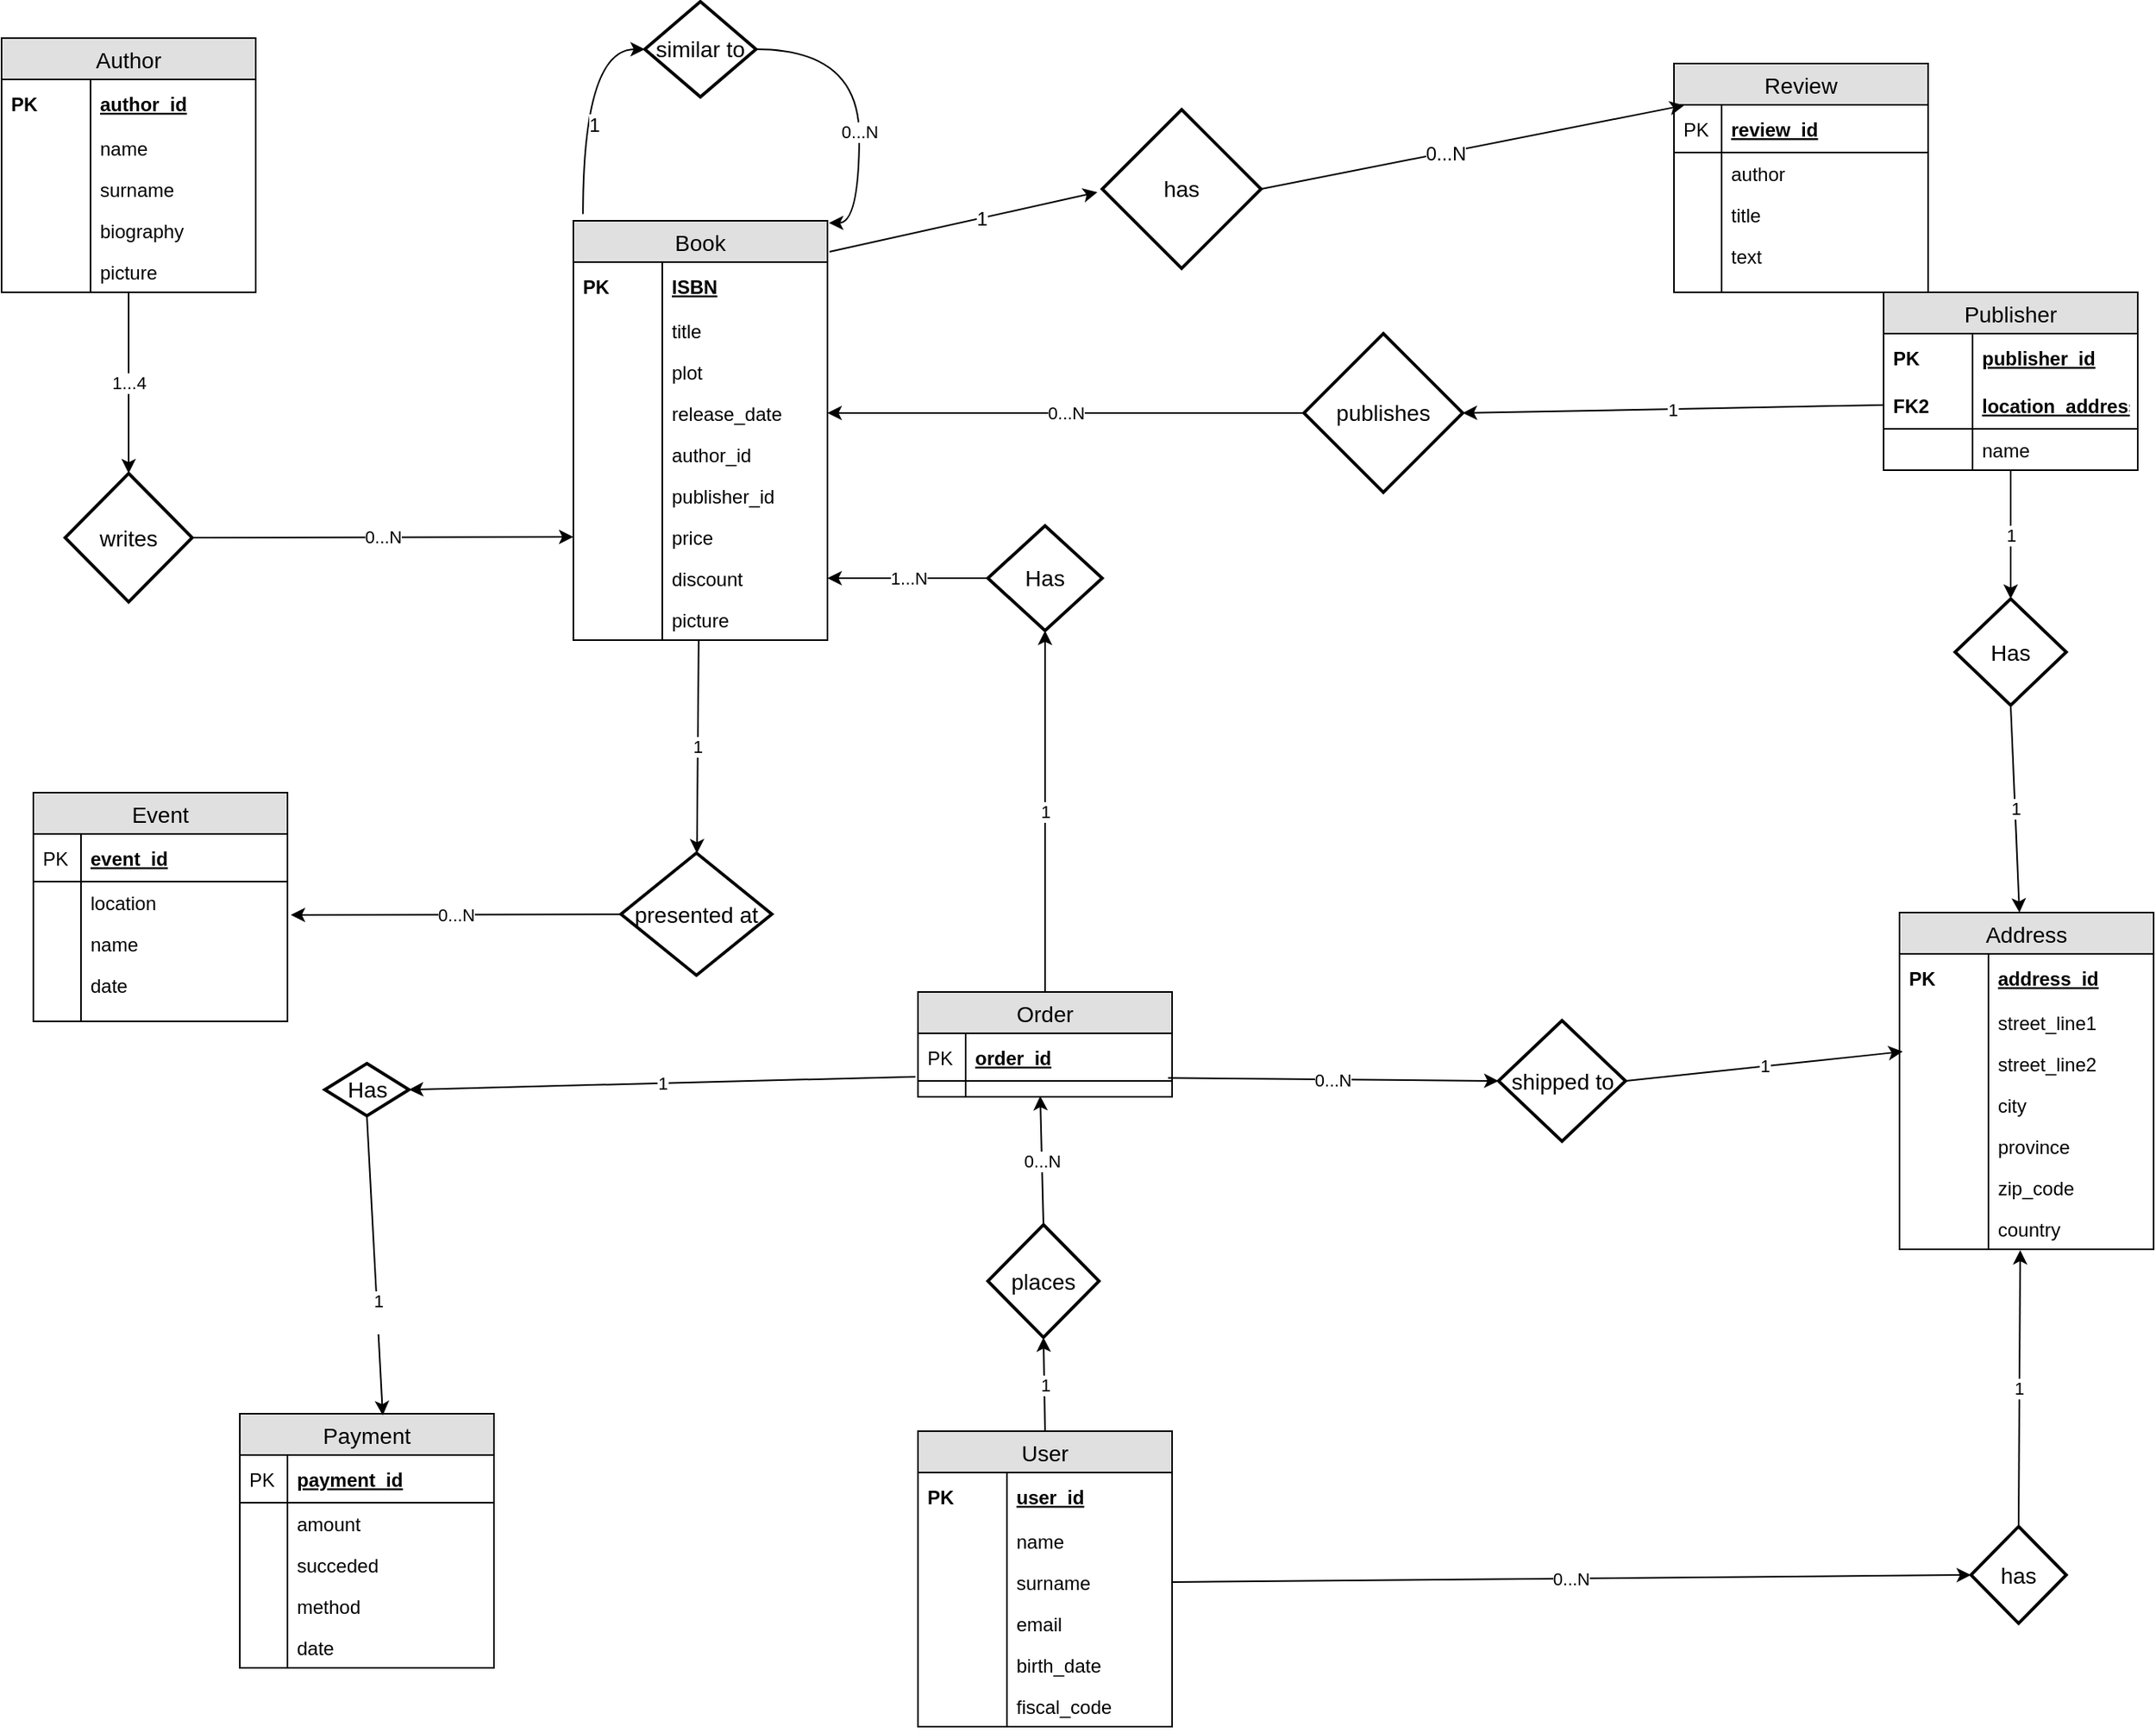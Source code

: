 <mxfile version="10.6.6" type="device"><diagram id="ilPbZ62-bpQFRZRl3MWz" name="Page-1"><mxGraphModel dx="1362" dy="664" grid="1" gridSize="10" guides="1" tooltips="1" connect="1" arrows="1" fold="1" page="1" pageScale="1" pageWidth="827" pageHeight="1169" math="0" shadow="0"><root><mxCell id="0"/><mxCell id="1" parent="0"/><mxCell id="l-VILpNMlxd1cPQJDJRF-151" value="1" style="edgeStyle=none;rounded=0;orthogonalLoop=1;jettySize=auto;html=1;entryX=0.5;entryY=0;entryDx=0;entryDy=0;startArrow=none;startFill=0;endArrow=classic;endFill=1;" parent="1" source="aohutyit9njNVGOAtWl3-2" target="l-VILpNMlxd1cPQJDJRF-134" edge="1"><mxGeometry relative="1" as="geometry"/></mxCell><mxCell id="aohutyit9njNVGOAtWl3-2" value="Publisher" style="swimlane;fontStyle=0;childLayout=stackLayout;horizontal=1;startSize=26;fillColor=#e0e0e0;horizontalStack=0;resizeParent=1;resizeParentMax=0;resizeLast=0;collapsible=1;marginBottom=0;swimlaneFillColor=#ffffff;align=center;fontSize=14;" parent="1" vertex="1"><mxGeometry x="1225" y="203" width="160" height="112" as="geometry"/></mxCell><mxCell id="aohutyit9njNVGOAtWl3-3" value="publisher_id" style="shape=partialRectangle;top=0;left=0;right=0;bottom=0;align=left;verticalAlign=middle;fillColor=none;spacingLeft=60;spacingRight=4;overflow=hidden;rotatable=0;points=[[0,0.5],[1,0.5]];portConstraint=eastwest;dropTarget=0;fontStyle=5;fontSize=12;" parent="aohutyit9njNVGOAtWl3-2" vertex="1"><mxGeometry y="26" width="160" height="30" as="geometry"/></mxCell><mxCell id="aohutyit9njNVGOAtWl3-4" value="PK" style="shape=partialRectangle;fontStyle=1;top=0;left=0;bottom=0;fillColor=none;align=left;verticalAlign=middle;spacingLeft=4;spacingRight=4;overflow=hidden;rotatable=0;points=[];portConstraint=eastwest;part=1;fontSize=12;" parent="aohutyit9njNVGOAtWl3-3" vertex="1" connectable="0"><mxGeometry width="56" height="30" as="geometry"/></mxCell><mxCell id="aohutyit9njNVGOAtWl3-5" value="location_address" style="shape=partialRectangle;top=0;left=0;right=0;bottom=1;align=left;verticalAlign=middle;fillColor=none;spacingLeft=60;spacingRight=4;overflow=hidden;rotatable=0;points=[[0,0.5],[1,0.5]];portConstraint=eastwest;dropTarget=0;fontStyle=5;fontSize=12;" parent="aohutyit9njNVGOAtWl3-2" vertex="1"><mxGeometry y="56" width="160" height="30" as="geometry"/></mxCell><mxCell id="aohutyit9njNVGOAtWl3-6" value="FK2" style="shape=partialRectangle;fontStyle=1;top=0;left=0;bottom=0;fillColor=none;align=left;verticalAlign=middle;spacingLeft=4;spacingRight=4;overflow=hidden;rotatable=0;points=[];portConstraint=eastwest;part=1;fontSize=12;" parent="aohutyit9njNVGOAtWl3-5" vertex="1" connectable="0"><mxGeometry width="56" height="30" as="geometry"/></mxCell><mxCell id="aohutyit9njNVGOAtWl3-7" value="name" style="shape=partialRectangle;top=0;left=0;right=0;bottom=0;align=left;verticalAlign=top;fillColor=none;spacingLeft=60;spacingRight=4;overflow=hidden;rotatable=0;points=[[0,0.5],[1,0.5]];portConstraint=eastwest;dropTarget=0;fontSize=12;" parent="aohutyit9njNVGOAtWl3-2" vertex="1"><mxGeometry y="86" width="160" height="26" as="geometry"/></mxCell><mxCell id="aohutyit9njNVGOAtWl3-8" value="" style="shape=partialRectangle;top=0;left=0;bottom=0;fillColor=none;align=left;verticalAlign=top;spacingLeft=4;spacingRight=4;overflow=hidden;rotatable=0;points=[];portConstraint=eastwest;part=1;fontSize=12;" parent="aohutyit9njNVGOAtWl3-7" vertex="1" connectable="0"><mxGeometry width="56" height="26" as="geometry"/></mxCell><mxCell id="aohutyit9njNVGOAtWl3-9" value="Address" style="swimlane;fontStyle=0;childLayout=stackLayout;horizontal=1;startSize=26;fillColor=#e0e0e0;horizontalStack=0;resizeParent=1;resizeParentMax=0;resizeLast=0;collapsible=1;marginBottom=0;swimlaneFillColor=#ffffff;align=center;fontSize=14;" parent="1" vertex="1"><mxGeometry x="1235" y="593.5" width="160" height="212" as="geometry"/></mxCell><mxCell id="aohutyit9njNVGOAtWl3-10" value="address_id" style="shape=partialRectangle;top=0;left=0;right=0;bottom=0;align=left;verticalAlign=middle;fillColor=none;spacingLeft=60;spacingRight=4;overflow=hidden;rotatable=0;points=[[0,0.5],[1,0.5]];portConstraint=eastwest;dropTarget=0;fontStyle=5;fontSize=12;" parent="aohutyit9njNVGOAtWl3-9" vertex="1"><mxGeometry y="26" width="160" height="30" as="geometry"/></mxCell><mxCell id="aohutyit9njNVGOAtWl3-11" value="PK" style="shape=partialRectangle;fontStyle=1;top=0;left=0;bottom=0;fillColor=none;align=left;verticalAlign=middle;spacingLeft=4;spacingRight=4;overflow=hidden;rotatable=0;points=[];portConstraint=eastwest;part=1;fontSize=12;" parent="aohutyit9njNVGOAtWl3-10" vertex="1" connectable="0"><mxGeometry width="56" height="30" as="geometry"/></mxCell><mxCell id="aohutyit9njNVGOAtWl3-12" value="street_line1" style="shape=partialRectangle;top=0;left=0;right=0;bottom=0;align=left;verticalAlign=top;fillColor=none;spacingLeft=60;spacingRight=4;overflow=hidden;rotatable=0;points=[[0,0.5],[1,0.5]];portConstraint=eastwest;dropTarget=0;fontSize=12;" parent="aohutyit9njNVGOAtWl3-9" vertex="1"><mxGeometry y="56" width="160" height="26" as="geometry"/></mxCell><mxCell id="aohutyit9njNVGOAtWl3-13" value="" style="shape=partialRectangle;top=0;left=0;bottom=0;fillColor=none;align=left;verticalAlign=top;spacingLeft=4;spacingRight=4;overflow=hidden;rotatable=0;points=[];portConstraint=eastwest;part=1;fontSize=12;" parent="aohutyit9njNVGOAtWl3-12" vertex="1" connectable="0"><mxGeometry width="56" height="26" as="geometry"/></mxCell><mxCell id="aohutyit9njNVGOAtWl3-14" value="street_line2" style="shape=partialRectangle;top=0;left=0;right=0;bottom=0;align=left;verticalAlign=top;fillColor=none;spacingLeft=60;spacingRight=4;overflow=hidden;rotatable=0;points=[[0,0.5],[1,0.5]];portConstraint=eastwest;dropTarget=0;fontSize=12;" parent="aohutyit9njNVGOAtWl3-9" vertex="1"><mxGeometry y="82" width="160" height="26" as="geometry"/></mxCell><mxCell id="aohutyit9njNVGOAtWl3-15" value="" style="shape=partialRectangle;top=0;left=0;bottom=0;fillColor=none;align=left;verticalAlign=top;spacingLeft=4;spacingRight=4;overflow=hidden;rotatable=0;points=[];portConstraint=eastwest;part=1;fontSize=12;" parent="aohutyit9njNVGOAtWl3-14" vertex="1" connectable="0"><mxGeometry width="56" height="26" as="geometry"/></mxCell><mxCell id="aohutyit9njNVGOAtWl3-16" value="city" style="shape=partialRectangle;top=0;left=0;right=0;bottom=0;align=left;verticalAlign=top;fillColor=none;spacingLeft=60;spacingRight=4;overflow=hidden;rotatable=0;points=[[0,0.5],[1,0.5]];portConstraint=eastwest;dropTarget=0;fontSize=12;" parent="aohutyit9njNVGOAtWl3-9" vertex="1"><mxGeometry y="108" width="160" height="26" as="geometry"/></mxCell><mxCell id="aohutyit9njNVGOAtWl3-17" value="" style="shape=partialRectangle;top=0;left=0;bottom=0;fillColor=none;align=left;verticalAlign=top;spacingLeft=4;spacingRight=4;overflow=hidden;rotatable=0;points=[];portConstraint=eastwest;part=1;fontSize=12;" parent="aohutyit9njNVGOAtWl3-16" vertex="1" connectable="0"><mxGeometry width="56" height="26" as="geometry"/></mxCell><mxCell id="xh_HbaTgCZ9vpd5R0V75-4" value="province" style="shape=partialRectangle;top=0;left=0;right=0;bottom=0;align=left;verticalAlign=top;fillColor=none;spacingLeft=60;spacingRight=4;overflow=hidden;rotatable=0;points=[[0,0.5],[1,0.5]];portConstraint=eastwest;dropTarget=0;fontSize=12;" vertex="1" parent="aohutyit9njNVGOAtWl3-9"><mxGeometry y="134" width="160" height="26" as="geometry"/></mxCell><mxCell id="xh_HbaTgCZ9vpd5R0V75-5" value="" style="shape=partialRectangle;top=0;left=0;bottom=0;fillColor=none;align=left;verticalAlign=top;spacingLeft=4;spacingRight=4;overflow=hidden;rotatable=0;points=[];portConstraint=eastwest;part=1;fontSize=12;" vertex="1" connectable="0" parent="xh_HbaTgCZ9vpd5R0V75-4"><mxGeometry width="56" height="26" as="geometry"/></mxCell><mxCell id="aohutyit9njNVGOAtWl3-18" value="zip_code" style="shape=partialRectangle;top=0;left=0;right=0;bottom=0;align=left;verticalAlign=top;fillColor=none;spacingLeft=60;spacingRight=4;overflow=hidden;rotatable=0;points=[[0,0.5],[1,0.5]];portConstraint=eastwest;dropTarget=0;fontSize=12;" parent="aohutyit9njNVGOAtWl3-9" vertex="1"><mxGeometry y="160" width="160" height="26" as="geometry"/></mxCell><mxCell id="aohutyit9njNVGOAtWl3-19" value="" style="shape=partialRectangle;top=0;left=0;bottom=0;fillColor=none;align=left;verticalAlign=top;spacingLeft=4;spacingRight=4;overflow=hidden;rotatable=0;points=[];portConstraint=eastwest;part=1;fontSize=12;" parent="aohutyit9njNVGOAtWl3-18" vertex="1" connectable="0"><mxGeometry width="56" height="26" as="geometry"/></mxCell><mxCell id="aohutyit9njNVGOAtWl3-20" value="country" style="shape=partialRectangle;top=0;left=0;right=0;bottom=0;align=left;verticalAlign=top;fillColor=none;spacingLeft=60;spacingRight=4;overflow=hidden;rotatable=0;points=[[0,0.5],[1,0.5]];portConstraint=eastwest;dropTarget=0;fontSize=12;" parent="aohutyit9njNVGOAtWl3-9" vertex="1"><mxGeometry y="186" width="160" height="26" as="geometry"/></mxCell><mxCell id="aohutyit9njNVGOAtWl3-21" value="" style="shape=partialRectangle;top=0;left=0;bottom=0;fillColor=none;align=left;verticalAlign=top;spacingLeft=4;spacingRight=4;overflow=hidden;rotatable=0;points=[];portConstraint=eastwest;part=1;fontSize=12;" parent="aohutyit9njNVGOAtWl3-20" vertex="1" connectable="0"><mxGeometry width="56" height="26" as="geometry"/></mxCell><mxCell id="l-VILpNMlxd1cPQJDJRF-165" value="1" style="edgeStyle=none;rounded=0;orthogonalLoop=1;jettySize=auto;html=1;exitX=0.5;exitY=0;exitDx=0;exitDy=0;startArrow=none;startFill=0;endArrow=classic;endFill=1;entryX=0.5;entryY=1;entryDx=0;entryDy=0;" parent="1" source="aohutyit9njNVGOAtWl3-22" target="l-VILpNMlxd1cPQJDJRF-163" edge="1"><mxGeometry relative="1" as="geometry"><mxPoint x="678" y="764" as="targetPoint"/></mxGeometry></mxCell><mxCell id="aohutyit9njNVGOAtWl3-22" value="User" style="swimlane;fontStyle=0;childLayout=stackLayout;horizontal=1;startSize=26;fillColor=#e0e0e0;horizontalStack=0;resizeParent=1;resizeParentMax=0;resizeLast=0;collapsible=1;marginBottom=0;swimlaneFillColor=#ffffff;align=center;fontSize=14;" parent="1" vertex="1"><mxGeometry x="617" y="920" width="160" height="186" as="geometry"/></mxCell><mxCell id="aohutyit9njNVGOAtWl3-23" value="user_id" style="shape=partialRectangle;top=0;left=0;right=0;bottom=0;align=left;verticalAlign=middle;fillColor=none;spacingLeft=60;spacingRight=4;overflow=hidden;rotatable=0;points=[[0,0.5],[1,0.5]];portConstraint=eastwest;dropTarget=0;fontStyle=5;fontSize=12;" parent="aohutyit9njNVGOAtWl3-22" vertex="1"><mxGeometry y="26" width="160" height="30" as="geometry"/></mxCell><mxCell id="aohutyit9njNVGOAtWl3-24" value="PK" style="shape=partialRectangle;fontStyle=1;top=0;left=0;bottom=0;fillColor=none;align=left;verticalAlign=middle;spacingLeft=4;spacingRight=4;overflow=hidden;rotatable=0;points=[];portConstraint=eastwest;part=1;fontSize=12;" parent="aohutyit9njNVGOAtWl3-23" vertex="1" connectable="0"><mxGeometry width="56" height="30" as="geometry"/></mxCell><mxCell id="aohutyit9njNVGOAtWl3-25" value="name" style="shape=partialRectangle;top=0;left=0;right=0;bottom=0;align=left;verticalAlign=top;fillColor=none;spacingLeft=60;spacingRight=4;overflow=hidden;rotatable=0;points=[[0,0.5],[1,0.5]];portConstraint=eastwest;dropTarget=0;fontSize=12;" parent="aohutyit9njNVGOAtWl3-22" vertex="1"><mxGeometry y="56" width="160" height="26" as="geometry"/></mxCell><mxCell id="aohutyit9njNVGOAtWl3-26" value="" style="shape=partialRectangle;top=0;left=0;bottom=0;fillColor=none;align=left;verticalAlign=top;spacingLeft=4;spacingRight=4;overflow=hidden;rotatable=0;points=[];portConstraint=eastwest;part=1;fontSize=12;" parent="aohutyit9njNVGOAtWl3-25" vertex="1" connectable="0"><mxGeometry width="56" height="26" as="geometry"/></mxCell><mxCell id="aohutyit9njNVGOAtWl3-27" value="surname" style="shape=partialRectangle;top=0;left=0;right=0;bottom=0;align=left;verticalAlign=top;fillColor=none;spacingLeft=60;spacingRight=4;overflow=hidden;rotatable=0;points=[[0,0.5],[1,0.5]];portConstraint=eastwest;dropTarget=0;fontSize=12;" parent="aohutyit9njNVGOAtWl3-22" vertex="1"><mxGeometry y="82" width="160" height="26" as="geometry"/></mxCell><mxCell id="aohutyit9njNVGOAtWl3-28" value="" style="shape=partialRectangle;top=0;left=0;bottom=0;fillColor=none;align=left;verticalAlign=top;spacingLeft=4;spacingRight=4;overflow=hidden;rotatable=0;points=[];portConstraint=eastwest;part=1;fontSize=12;" parent="aohutyit9njNVGOAtWl3-27" vertex="1" connectable="0"><mxGeometry width="56" height="26" as="geometry"/></mxCell><mxCell id="aohutyit9njNVGOAtWl3-29" value="email" style="shape=partialRectangle;top=0;left=0;right=0;bottom=0;align=left;verticalAlign=top;fillColor=none;spacingLeft=60;spacingRight=4;overflow=hidden;rotatable=0;points=[[0,0.5],[1,0.5]];portConstraint=eastwest;dropTarget=0;fontSize=12;" parent="aohutyit9njNVGOAtWl3-22" vertex="1"><mxGeometry y="108" width="160" height="26" as="geometry"/></mxCell><mxCell id="aohutyit9njNVGOAtWl3-30" value="" style="shape=partialRectangle;top=0;left=0;bottom=0;fillColor=none;align=left;verticalAlign=top;spacingLeft=4;spacingRight=4;overflow=hidden;rotatable=0;points=[];portConstraint=eastwest;part=1;fontSize=12;" parent="aohutyit9njNVGOAtWl3-29" vertex="1" connectable="0"><mxGeometry width="56" height="26" as="geometry"/></mxCell><mxCell id="aohutyit9njNVGOAtWl3-31" value="birth_date" style="shape=partialRectangle;top=0;left=0;right=0;bottom=0;align=left;verticalAlign=top;fillColor=none;spacingLeft=60;spacingRight=4;overflow=hidden;rotatable=0;points=[[0,0.5],[1,0.5]];portConstraint=eastwest;dropTarget=0;fontSize=12;" parent="aohutyit9njNVGOAtWl3-22" vertex="1"><mxGeometry y="134" width="160" height="26" as="geometry"/></mxCell><mxCell id="aohutyit9njNVGOAtWl3-32" value="" style="shape=partialRectangle;top=0;left=0;bottom=0;fillColor=none;align=left;verticalAlign=top;spacingLeft=4;spacingRight=4;overflow=hidden;rotatable=0;points=[];portConstraint=eastwest;part=1;fontSize=12;" parent="aohutyit9njNVGOAtWl3-31" vertex="1" connectable="0"><mxGeometry width="56" height="26" as="geometry"/></mxCell><mxCell id="aohutyit9njNVGOAtWl3-33" value="fiscal_code" style="shape=partialRectangle;top=0;left=0;right=0;bottom=0;align=left;verticalAlign=top;fillColor=none;spacingLeft=60;spacingRight=4;overflow=hidden;rotatable=0;points=[[0,0.5],[1,0.5]];portConstraint=eastwest;dropTarget=0;fontSize=12;" parent="aohutyit9njNVGOAtWl3-22" vertex="1"><mxGeometry y="160" width="160" height="26" as="geometry"/></mxCell><mxCell id="aohutyit9njNVGOAtWl3-34" value="" style="shape=partialRectangle;top=0;left=0;bottom=0;fillColor=none;align=left;verticalAlign=top;spacingLeft=4;spacingRight=4;overflow=hidden;rotatable=0;points=[];portConstraint=eastwest;part=1;fontSize=12;" parent="aohutyit9njNVGOAtWl3-33" vertex="1" connectable="0"><mxGeometry width="56" height="26" as="geometry"/></mxCell><mxCell id="l-VILpNMlxd1cPQJDJRF-125" value="1" style="edgeStyle=none;rounded=0;orthogonalLoop=1;jettySize=auto;html=1;startArrow=none;startFill=0;endArrow=classic;endFill=1;" parent="1" source="aohutyit9njNVGOAtWl3-49" target="l-VILpNMlxd1cPQJDJRF-122" edge="1"><mxGeometry relative="1" as="geometry"/></mxCell><mxCell id="aohutyit9njNVGOAtWl3-49" value="Book" style="swimlane;fontStyle=0;childLayout=stackLayout;horizontal=1;startSize=26;fillColor=#e0e0e0;horizontalStack=0;resizeParent=1;resizeParentMax=0;resizeLast=0;collapsible=1;marginBottom=0;swimlaneFillColor=#ffffff;align=center;fontSize=14;" parent="1" vertex="1"><mxGeometry x="400" y="158" width="160" height="264" as="geometry"/></mxCell><mxCell id="aohutyit9njNVGOAtWl3-50" value="ISBN" style="shape=partialRectangle;top=0;left=0;right=0;bottom=0;align=left;verticalAlign=middle;fillColor=none;spacingLeft=60;spacingRight=4;overflow=hidden;rotatable=0;points=[[0,0.5],[1,0.5]];portConstraint=eastwest;dropTarget=0;fontStyle=5;fontSize=12;" parent="aohutyit9njNVGOAtWl3-49" vertex="1"><mxGeometry y="26" width="160" height="30" as="geometry"/></mxCell><mxCell id="aohutyit9njNVGOAtWl3-51" value="PK" style="shape=partialRectangle;fontStyle=1;top=0;left=0;bottom=0;fillColor=none;align=left;verticalAlign=middle;spacingLeft=4;spacingRight=4;overflow=hidden;rotatable=0;points=[];portConstraint=eastwest;part=1;fontSize=12;" parent="aohutyit9njNVGOAtWl3-50" vertex="1" connectable="0"><mxGeometry width="56" height="30" as="geometry"/></mxCell><mxCell id="aohutyit9njNVGOAtWl3-52" value="title" style="shape=partialRectangle;top=0;left=0;right=0;bottom=0;align=left;verticalAlign=top;fillColor=none;spacingLeft=60;spacingRight=4;overflow=hidden;rotatable=0;points=[[0,0.5],[1,0.5]];portConstraint=eastwest;dropTarget=0;fontSize=12;" parent="aohutyit9njNVGOAtWl3-49" vertex="1"><mxGeometry y="56" width="160" height="26" as="geometry"/></mxCell><mxCell id="aohutyit9njNVGOAtWl3-53" value="" style="shape=partialRectangle;top=0;left=0;bottom=0;fillColor=none;align=left;verticalAlign=top;spacingLeft=4;spacingRight=4;overflow=hidden;rotatable=0;points=[];portConstraint=eastwest;part=1;fontSize=12;" parent="aohutyit9njNVGOAtWl3-52" vertex="1" connectable="0"><mxGeometry width="56" height="26" as="geometry"/></mxCell><mxCell id="aohutyit9njNVGOAtWl3-54" value="plot" style="shape=partialRectangle;top=0;left=0;right=0;bottom=0;align=left;verticalAlign=top;fillColor=none;spacingLeft=60;spacingRight=4;overflow=hidden;rotatable=0;points=[[0,0.5],[1,0.5]];portConstraint=eastwest;dropTarget=0;fontSize=12;" parent="aohutyit9njNVGOAtWl3-49" vertex="1"><mxGeometry y="82" width="160" height="26" as="geometry"/></mxCell><mxCell id="aohutyit9njNVGOAtWl3-55" value="" style="shape=partialRectangle;top=0;left=0;bottom=0;fillColor=none;align=left;verticalAlign=top;spacingLeft=4;spacingRight=4;overflow=hidden;rotatable=0;points=[];portConstraint=eastwest;part=1;fontSize=12;" parent="aohutyit9njNVGOAtWl3-54" vertex="1" connectable="0"><mxGeometry width="56" height="26" as="geometry"/></mxCell><mxCell id="aohutyit9njNVGOAtWl3-56" value="release_date" style="shape=partialRectangle;top=0;left=0;right=0;bottom=0;align=left;verticalAlign=top;fillColor=none;spacingLeft=60;spacingRight=4;overflow=hidden;rotatable=0;points=[[0,0.5],[1,0.5]];portConstraint=eastwest;dropTarget=0;fontSize=12;" parent="aohutyit9njNVGOAtWl3-49" vertex="1"><mxGeometry y="108" width="160" height="26" as="geometry"/></mxCell><mxCell id="aohutyit9njNVGOAtWl3-57" value="" style="shape=partialRectangle;top=0;left=0;bottom=0;fillColor=none;align=left;verticalAlign=top;spacingLeft=4;spacingRight=4;overflow=hidden;rotatable=0;points=[];portConstraint=eastwest;part=1;fontSize=12;" parent="aohutyit9njNVGOAtWl3-56" vertex="1" connectable="0"><mxGeometry width="56" height="26" as="geometry"/></mxCell><mxCell id="aohutyit9njNVGOAtWl3-58" value="author_id" style="shape=partialRectangle;top=0;left=0;right=0;bottom=0;align=left;verticalAlign=top;fillColor=none;spacingLeft=60;spacingRight=4;overflow=hidden;rotatable=0;points=[[0,0.5],[1,0.5]];portConstraint=eastwest;dropTarget=0;fontSize=12;" parent="aohutyit9njNVGOAtWl3-49" vertex="1"><mxGeometry y="134" width="160" height="26" as="geometry"/></mxCell><mxCell id="aohutyit9njNVGOAtWl3-59" value="" style="shape=partialRectangle;top=0;left=0;bottom=0;fillColor=none;align=left;verticalAlign=top;spacingLeft=4;spacingRight=4;overflow=hidden;rotatable=0;points=[];portConstraint=eastwest;part=1;fontSize=12;" parent="aohutyit9njNVGOAtWl3-58" vertex="1" connectable="0"><mxGeometry width="56" height="26" as="geometry"/></mxCell><mxCell id="aohutyit9njNVGOAtWl3-60" value="publisher_id" style="shape=partialRectangle;top=0;left=0;right=0;bottom=0;align=left;verticalAlign=top;fillColor=none;spacingLeft=60;spacingRight=4;overflow=hidden;rotatable=0;points=[[0,0.5],[1,0.5]];portConstraint=eastwest;dropTarget=0;fontSize=12;" parent="aohutyit9njNVGOAtWl3-49" vertex="1"><mxGeometry y="160" width="160" height="26" as="geometry"/></mxCell><mxCell id="aohutyit9njNVGOAtWl3-61" value="" style="shape=partialRectangle;top=0;left=0;bottom=0;fillColor=none;align=left;verticalAlign=top;spacingLeft=4;spacingRight=4;overflow=hidden;rotatable=0;points=[];portConstraint=eastwest;part=1;fontSize=12;" parent="aohutyit9njNVGOAtWl3-60" vertex="1" connectable="0"><mxGeometry width="56" height="26" as="geometry"/></mxCell><mxCell id="l-VILpNMlxd1cPQJDJRF-130" value="price" style="shape=partialRectangle;top=0;left=0;right=0;bottom=0;align=left;verticalAlign=top;fillColor=none;spacingLeft=60;spacingRight=4;overflow=hidden;rotatable=0;points=[[0,0.5],[1,0.5]];portConstraint=eastwest;dropTarget=0;fontSize=12;" parent="aohutyit9njNVGOAtWl3-49" vertex="1"><mxGeometry y="186" width="160" height="26" as="geometry"/></mxCell><mxCell id="l-VILpNMlxd1cPQJDJRF-131" value="" style="shape=partialRectangle;top=0;left=0;bottom=0;fillColor=none;align=left;verticalAlign=top;spacingLeft=4;spacingRight=4;overflow=hidden;rotatable=0;points=[];portConstraint=eastwest;part=1;fontSize=12;" parent="l-VILpNMlxd1cPQJDJRF-130" vertex="1" connectable="0"><mxGeometry width="56" height="26" as="geometry"/></mxCell><mxCell id="l-VILpNMlxd1cPQJDJRF-132" value="discount" style="shape=partialRectangle;top=0;left=0;right=0;bottom=0;align=left;verticalAlign=top;fillColor=none;spacingLeft=60;spacingRight=4;overflow=hidden;rotatable=0;points=[[0,0.5],[1,0.5]];portConstraint=eastwest;dropTarget=0;fontSize=12;" parent="aohutyit9njNVGOAtWl3-49" vertex="1"><mxGeometry y="212" width="160" height="26" as="geometry"/></mxCell><mxCell id="l-VILpNMlxd1cPQJDJRF-133" value="" style="shape=partialRectangle;top=0;left=0;bottom=0;fillColor=none;align=left;verticalAlign=top;spacingLeft=4;spacingRight=4;overflow=hidden;rotatable=0;points=[];portConstraint=eastwest;part=1;fontSize=12;" parent="l-VILpNMlxd1cPQJDJRF-132" vertex="1" connectable="0"><mxGeometry width="56" height="26" as="geometry"/></mxCell><mxCell id="xh_HbaTgCZ9vpd5R0V75-6" value="picture" style="shape=partialRectangle;top=0;left=0;right=0;bottom=0;align=left;verticalAlign=top;fillColor=none;spacingLeft=60;spacingRight=4;overflow=hidden;rotatable=0;points=[[0,0.5],[1,0.5]];portConstraint=eastwest;dropTarget=0;fontSize=12;" vertex="1" parent="aohutyit9njNVGOAtWl3-49"><mxGeometry y="238" width="160" height="26" as="geometry"/></mxCell><mxCell id="xh_HbaTgCZ9vpd5R0V75-7" value="" style="shape=partialRectangle;top=0;left=0;bottom=0;fillColor=none;align=left;verticalAlign=top;spacingLeft=4;spacingRight=4;overflow=hidden;rotatable=0;points=[];portConstraint=eastwest;part=1;fontSize=12;" vertex="1" connectable="0" parent="xh_HbaTgCZ9vpd5R0V75-6"><mxGeometry width="56" height="26" as="geometry"/></mxCell><mxCell id="l-VILpNMlxd1cPQJDJRF-119" value="1...4" style="edgeStyle=orthogonalEdgeStyle;curved=1;rounded=0;orthogonalLoop=1;jettySize=auto;html=1;entryX=0.5;entryY=0;entryDx=0;entryDy=0;startArrow=none;startFill=0;endArrow=classic;endFill=1;" parent="1" source="aohutyit9njNVGOAtWl3-62" target="l-VILpNMlxd1cPQJDJRF-117" edge="1"><mxGeometry relative="1" as="geometry"/></mxCell><mxCell id="aohutyit9njNVGOAtWl3-62" value="Author" style="swimlane;fontStyle=0;childLayout=stackLayout;horizontal=1;startSize=26;fillColor=#e0e0e0;horizontalStack=0;resizeParent=1;resizeParentMax=0;resizeLast=0;collapsible=1;marginBottom=0;swimlaneFillColor=#ffffff;align=center;fontSize=14;" parent="1" vertex="1"><mxGeometry x="40" y="43" width="160" height="160" as="geometry"/></mxCell><mxCell id="aohutyit9njNVGOAtWl3-63" value="author_id" style="shape=partialRectangle;top=0;left=0;right=0;bottom=0;align=left;verticalAlign=middle;fillColor=none;spacingLeft=60;spacingRight=4;overflow=hidden;rotatable=0;points=[[0,0.5],[1,0.5]];portConstraint=eastwest;dropTarget=0;fontStyle=5;fontSize=12;" parent="aohutyit9njNVGOAtWl3-62" vertex="1"><mxGeometry y="26" width="160" height="30" as="geometry"/></mxCell><mxCell id="aohutyit9njNVGOAtWl3-64" value="PK" style="shape=partialRectangle;fontStyle=1;top=0;left=0;bottom=0;fillColor=none;align=left;verticalAlign=middle;spacingLeft=4;spacingRight=4;overflow=hidden;rotatable=0;points=[];portConstraint=eastwest;part=1;fontSize=12;" parent="aohutyit9njNVGOAtWl3-63" vertex="1" connectable="0"><mxGeometry width="56" height="30" as="geometry"/></mxCell><mxCell id="aohutyit9njNVGOAtWl3-65" value="name" style="shape=partialRectangle;top=0;left=0;right=0;bottom=0;align=left;verticalAlign=top;fillColor=none;spacingLeft=60;spacingRight=4;overflow=hidden;rotatable=0;points=[[0,0.5],[1,0.5]];portConstraint=eastwest;dropTarget=0;fontSize=12;" parent="aohutyit9njNVGOAtWl3-62" vertex="1"><mxGeometry y="56" width="160" height="26" as="geometry"/></mxCell><mxCell id="aohutyit9njNVGOAtWl3-66" value="" style="shape=partialRectangle;top=0;left=0;bottom=0;fillColor=none;align=left;verticalAlign=top;spacingLeft=4;spacingRight=4;overflow=hidden;rotatable=0;points=[];portConstraint=eastwest;part=1;fontSize=12;" parent="aohutyit9njNVGOAtWl3-65" vertex="1" connectable="0"><mxGeometry width="56" height="26" as="geometry"/></mxCell><mxCell id="aohutyit9njNVGOAtWl3-67" value="surname" style="shape=partialRectangle;top=0;left=0;right=0;bottom=0;align=left;verticalAlign=top;fillColor=none;spacingLeft=60;spacingRight=4;overflow=hidden;rotatable=0;points=[[0,0.5],[1,0.5]];portConstraint=eastwest;dropTarget=0;fontSize=12;" parent="aohutyit9njNVGOAtWl3-62" vertex="1"><mxGeometry y="82" width="160" height="26" as="geometry"/></mxCell><mxCell id="aohutyit9njNVGOAtWl3-68" value="" style="shape=partialRectangle;top=0;left=0;bottom=0;fillColor=none;align=left;verticalAlign=top;spacingLeft=4;spacingRight=4;overflow=hidden;rotatable=0;points=[];portConstraint=eastwest;part=1;fontSize=12;" parent="aohutyit9njNVGOAtWl3-67" vertex="1" connectable="0"><mxGeometry width="56" height="26" as="geometry"/></mxCell><mxCell id="aohutyit9njNVGOAtWl3-69" value="biography" style="shape=partialRectangle;top=0;left=0;right=0;bottom=0;align=left;verticalAlign=top;fillColor=none;spacingLeft=60;spacingRight=4;overflow=hidden;rotatable=0;points=[[0,0.5],[1,0.5]];portConstraint=eastwest;dropTarget=0;fontSize=12;" parent="aohutyit9njNVGOAtWl3-62" vertex="1"><mxGeometry y="108" width="160" height="26" as="geometry"/></mxCell><mxCell id="aohutyit9njNVGOAtWl3-70" value="" style="shape=partialRectangle;top=0;left=0;bottom=0;fillColor=none;align=left;verticalAlign=top;spacingLeft=4;spacingRight=4;overflow=hidden;rotatable=0;points=[];portConstraint=eastwest;part=1;fontSize=12;" parent="aohutyit9njNVGOAtWl3-69" vertex="1" connectable="0"><mxGeometry width="56" height="26" as="geometry"/></mxCell><mxCell id="aohutyit9njNVGOAtWl3-71" value="picture" style="shape=partialRectangle;top=0;left=0;right=0;bottom=0;align=left;verticalAlign=top;fillColor=none;spacingLeft=60;spacingRight=4;overflow=hidden;rotatable=0;points=[[0,0.5],[1,0.5]];portConstraint=eastwest;dropTarget=0;fontSize=12;" parent="aohutyit9njNVGOAtWl3-62" vertex="1"><mxGeometry y="134" width="160" height="26" as="geometry"/></mxCell><mxCell id="aohutyit9njNVGOAtWl3-72" value="" style="shape=partialRectangle;top=0;left=0;bottom=0;fillColor=none;align=left;verticalAlign=top;spacingLeft=4;spacingRight=4;overflow=hidden;rotatable=0;points=[];portConstraint=eastwest;part=1;fontSize=12;" parent="aohutyit9njNVGOAtWl3-71" vertex="1" connectable="0"><mxGeometry width="56" height="26" as="geometry"/></mxCell><mxCell id="l-VILpNMlxd1cPQJDJRF-25" value="Event" style="swimlane;fontStyle=0;childLayout=stackLayout;horizontal=1;startSize=26;fillColor=#e0e0e0;horizontalStack=0;resizeParent=1;resizeParentMax=0;resizeLast=0;collapsible=1;marginBottom=0;swimlaneFillColor=#ffffff;align=center;fontSize=14;" parent="1" vertex="1"><mxGeometry x="60" y="518" width="160" height="144" as="geometry"/></mxCell><mxCell id="l-VILpNMlxd1cPQJDJRF-26" value="event_id" style="shape=partialRectangle;top=0;left=0;right=0;bottom=1;align=left;verticalAlign=middle;fillColor=none;spacingLeft=34;spacingRight=4;overflow=hidden;rotatable=0;points=[[0,0.5],[1,0.5]];portConstraint=eastwest;dropTarget=0;fontStyle=5;fontSize=12;" parent="l-VILpNMlxd1cPQJDJRF-25" vertex="1"><mxGeometry y="26" width="160" height="30" as="geometry"/></mxCell><mxCell id="l-VILpNMlxd1cPQJDJRF-27" value="PK" style="shape=partialRectangle;top=0;left=0;bottom=0;fillColor=none;align=left;verticalAlign=middle;spacingLeft=4;spacingRight=4;overflow=hidden;rotatable=0;points=[];portConstraint=eastwest;part=1;fontSize=12;" parent="l-VILpNMlxd1cPQJDJRF-26" vertex="1" connectable="0"><mxGeometry width="30" height="30" as="geometry"/></mxCell><mxCell id="l-VILpNMlxd1cPQJDJRF-28" value="location" style="shape=partialRectangle;top=0;left=0;right=0;bottom=0;align=left;verticalAlign=top;fillColor=none;spacingLeft=34;spacingRight=4;overflow=hidden;rotatable=0;points=[[0,0.5],[1,0.5]];portConstraint=eastwest;dropTarget=0;fontSize=12;" parent="l-VILpNMlxd1cPQJDJRF-25" vertex="1"><mxGeometry y="56" width="160" height="26" as="geometry"/></mxCell><mxCell id="l-VILpNMlxd1cPQJDJRF-29" value="" style="shape=partialRectangle;top=0;left=0;bottom=0;fillColor=none;align=left;verticalAlign=top;spacingLeft=4;spacingRight=4;overflow=hidden;rotatable=0;points=[];portConstraint=eastwest;part=1;fontSize=12;" parent="l-VILpNMlxd1cPQJDJRF-28" vertex="1" connectable="0"><mxGeometry width="30" height="26" as="geometry"/></mxCell><mxCell id="l-VILpNMlxd1cPQJDJRF-30" value="name" style="shape=partialRectangle;top=0;left=0;right=0;bottom=0;align=left;verticalAlign=top;fillColor=none;spacingLeft=34;spacingRight=4;overflow=hidden;rotatable=0;points=[[0,0.5],[1,0.5]];portConstraint=eastwest;dropTarget=0;fontSize=12;" parent="l-VILpNMlxd1cPQJDJRF-25" vertex="1"><mxGeometry y="82" width="160" height="26" as="geometry"/></mxCell><mxCell id="l-VILpNMlxd1cPQJDJRF-31" value="" style="shape=partialRectangle;top=0;left=0;bottom=0;fillColor=none;align=left;verticalAlign=top;spacingLeft=4;spacingRight=4;overflow=hidden;rotatable=0;points=[];portConstraint=eastwest;part=1;fontSize=12;" parent="l-VILpNMlxd1cPQJDJRF-30" vertex="1" connectable="0"><mxGeometry width="30" height="26" as="geometry"/></mxCell><mxCell id="l-VILpNMlxd1cPQJDJRF-32" value="date" style="shape=partialRectangle;top=0;left=0;right=0;bottom=0;align=left;verticalAlign=top;fillColor=none;spacingLeft=34;spacingRight=4;overflow=hidden;rotatable=0;points=[[0,0.5],[1,0.5]];portConstraint=eastwest;dropTarget=0;fontSize=12;" parent="l-VILpNMlxd1cPQJDJRF-25" vertex="1"><mxGeometry y="108" width="160" height="26" as="geometry"/></mxCell><mxCell id="l-VILpNMlxd1cPQJDJRF-33" value="" style="shape=partialRectangle;top=0;left=0;bottom=0;fillColor=none;align=left;verticalAlign=top;spacingLeft=4;spacingRight=4;overflow=hidden;rotatable=0;points=[];portConstraint=eastwest;part=1;fontSize=12;" parent="l-VILpNMlxd1cPQJDJRF-32" vertex="1" connectable="0"><mxGeometry width="30" height="26" as="geometry"/></mxCell><mxCell id="l-VILpNMlxd1cPQJDJRF-34" value="" style="shape=partialRectangle;top=0;left=0;right=0;bottom=0;align=left;verticalAlign=top;fillColor=none;spacingLeft=34;spacingRight=4;overflow=hidden;rotatable=0;points=[[0,0.5],[1,0.5]];portConstraint=eastwest;dropTarget=0;fontSize=12;" parent="l-VILpNMlxd1cPQJDJRF-25" vertex="1"><mxGeometry y="134" width="160" height="10" as="geometry"/></mxCell><mxCell id="l-VILpNMlxd1cPQJDJRF-35" value="" style="shape=partialRectangle;top=0;left=0;bottom=0;fillColor=none;align=left;verticalAlign=top;spacingLeft=4;spacingRight=4;overflow=hidden;rotatable=0;points=[];portConstraint=eastwest;part=1;fontSize=12;" parent="l-VILpNMlxd1cPQJDJRF-34" vertex="1" connectable="0"><mxGeometry width="30" height="10" as="geometry"/></mxCell><mxCell id="l-VILpNMlxd1cPQJDJRF-148" value="1" style="edgeStyle=none;rounded=0;orthogonalLoop=1;jettySize=auto;html=1;exitX=0.5;exitY=0;exitDx=0;exitDy=0;entryX=0.5;entryY=1;entryDx=0;entryDy=0;startArrow=none;startFill=0;endArrow=classic;endFill=1;" parent="1" source="l-VILpNMlxd1cPQJDJRF-36" target="l-VILpNMlxd1cPQJDJRF-135" edge="1"><mxGeometry relative="1" as="geometry"/></mxCell><mxCell id="l-VILpNMlxd1cPQJDJRF-193" value="1" style="edgeStyle=none;rounded=0;orthogonalLoop=1;jettySize=auto;html=1;exitX=-0.013;exitY=-0.115;exitDx=0;exitDy=0;startArrow=none;startFill=0;endArrow=classic;endFill=1;entryX=1;entryY=0.5;entryDx=0;entryDy=0;exitPerimeter=0;" parent="1" target="l-VILpNMlxd1cPQJDJRF-191" edge="1"><mxGeometry relative="1" as="geometry"><mxPoint x="257" y="760" as="targetPoint"/><Array as="points"/><mxPoint x="615.333" y="696.833" as="sourcePoint"/></mxGeometry></mxCell><mxCell id="l-VILpNMlxd1cPQJDJRF-36" value="Order" style="swimlane;fontStyle=0;childLayout=stackLayout;horizontal=1;startSize=26;fillColor=#e0e0e0;horizontalStack=0;resizeParent=1;resizeParentMax=0;resizeLast=0;collapsible=1;marginBottom=0;swimlaneFillColor=#ffffff;align=center;fontSize=14;" parent="1" vertex="1"><mxGeometry x="617" y="643.5" width="160" height="66" as="geometry"/></mxCell><mxCell id="l-VILpNMlxd1cPQJDJRF-37" value="order_id" style="shape=partialRectangle;top=0;left=0;right=0;bottom=1;align=left;verticalAlign=middle;fillColor=none;spacingLeft=34;spacingRight=4;overflow=hidden;rotatable=0;points=[[0,0.5],[1,0.5]];portConstraint=eastwest;dropTarget=0;fontStyle=5;fontSize=12;" parent="l-VILpNMlxd1cPQJDJRF-36" vertex="1"><mxGeometry y="26" width="160" height="30" as="geometry"/></mxCell><mxCell id="l-VILpNMlxd1cPQJDJRF-38" value="PK" style="shape=partialRectangle;top=0;left=0;bottom=0;fillColor=none;align=left;verticalAlign=middle;spacingLeft=4;spacingRight=4;overflow=hidden;rotatable=0;points=[];portConstraint=eastwest;part=1;fontSize=12;" parent="l-VILpNMlxd1cPQJDJRF-37" vertex="1" connectable="0"><mxGeometry width="30" height="30" as="geometry"/></mxCell><mxCell id="l-VILpNMlxd1cPQJDJRF-45" value="" style="shape=partialRectangle;top=0;left=0;right=0;bottom=0;align=left;verticalAlign=top;fillColor=none;spacingLeft=34;spacingRight=4;overflow=hidden;rotatable=0;points=[[0,0.5],[1,0.5]];portConstraint=eastwest;dropTarget=0;fontSize=12;" parent="l-VILpNMlxd1cPQJDJRF-36" vertex="1"><mxGeometry y="56" width="160" height="10" as="geometry"/></mxCell><mxCell id="l-VILpNMlxd1cPQJDJRF-46" value="" style="shape=partialRectangle;top=0;left=0;bottom=0;fillColor=none;align=left;verticalAlign=top;spacingLeft=4;spacingRight=4;overflow=hidden;rotatable=0;points=[];portConstraint=eastwest;part=1;fontSize=12;" parent="l-VILpNMlxd1cPQJDJRF-45" vertex="1" connectable="0"><mxGeometry width="30" height="10" as="geometry"/></mxCell><mxCell id="l-VILpNMlxd1cPQJDJRF-95" value="1" style="edgeStyle=none;rounded=0;orthogonalLoop=1;jettySize=auto;html=1;exitX=1;exitY=0.5;exitDx=0;exitDy=0;entryX=0;entryY=0.5;entryDx=0;entryDy=0;startArrow=classic;startFill=1;endArrow=none;endFill=0;" parent="1" source="l-VILpNMlxd1cPQJDJRF-91" target="aohutyit9njNVGOAtWl3-5" edge="1"><mxGeometry relative="1" as="geometry"/></mxCell><mxCell id="l-VILpNMlxd1cPQJDJRF-101" value="0...N" style="edgeStyle=none;rounded=0;orthogonalLoop=1;jettySize=auto;html=1;exitX=0;exitY=0.5;exitDx=0;exitDy=0;entryX=1;entryY=0.5;entryDx=0;entryDy=0;startArrow=none;startFill=0;endArrow=classic;endFill=1;" parent="1" source="l-VILpNMlxd1cPQJDJRF-91" target="aohutyit9njNVGOAtWl3-56" edge="1"><mxGeometry relative="1" as="geometry"><Array as="points"><mxPoint x="777" y="279"/></Array></mxGeometry></mxCell><mxCell id="l-VILpNMlxd1cPQJDJRF-91" value="publishes" style="shape=rhombus;strokeWidth=2;fontSize=17;perimeter=rhombusPerimeter;whiteSpace=wrap;html=1;align=center;fontSize=14;" parent="1" vertex="1"><mxGeometry x="860" y="229" width="100" height="100" as="geometry"/></mxCell><mxCell id="l-VILpNMlxd1cPQJDJRF-109" style="edgeStyle=orthogonalEdgeStyle;curved=1;rounded=0;orthogonalLoop=1;jettySize=auto;html=1;exitX=0;exitY=0.5;exitDx=0;exitDy=0;entryX=0.038;entryY=-0.016;entryDx=0;entryDy=0;entryPerimeter=0;startArrow=classic;startFill=1;endArrow=none;endFill=0;" parent="1" source="l-VILpNMlxd1cPQJDJRF-105" target="aohutyit9njNVGOAtWl3-49" edge="1"><mxGeometry relative="1" as="geometry"><Array as="points"><mxPoint x="406" y="50"/></Array></mxGeometry></mxCell><mxCell id="l-VILpNMlxd1cPQJDJRF-112" value="1" style="text;html=1;resizable=0;points=[];align=center;verticalAlign=middle;labelBackgroundColor=#ffffff;" parent="l-VILpNMlxd1cPQJDJRF-109" vertex="1" connectable="0"><mxGeometry x="0.099" y="6" relative="1" as="geometry"><mxPoint x="1" y="8" as="offset"/></mxGeometry></mxCell><mxCell id="l-VILpNMlxd1cPQJDJRF-116" value="0...N&lt;br&gt;" style="edgeStyle=orthogonalEdgeStyle;curved=1;rounded=0;orthogonalLoop=1;jettySize=auto;html=1;exitX=1;exitY=0.5;exitDx=0;exitDy=0;entryX=1.006;entryY=0.005;entryDx=0;entryDy=0;entryPerimeter=0;startArrow=none;startFill=0;endArrow=classic;endFill=1;" parent="1" source="l-VILpNMlxd1cPQJDJRF-105" target="aohutyit9njNVGOAtWl3-49" edge="1"><mxGeometry x="0.21" relative="1" as="geometry"><mxPoint as="offset"/></mxGeometry></mxCell><mxCell id="l-VILpNMlxd1cPQJDJRF-105" value="similar to" style="shape=rhombus;strokeWidth=2;fontSize=17;perimeter=rhombusPerimeter;whiteSpace=wrap;html=1;align=center;fontSize=14;" parent="1" vertex="1"><mxGeometry x="445" y="20" width="70" height="60" as="geometry"/></mxCell><mxCell id="l-VILpNMlxd1cPQJDJRF-120" value="0...N" style="rounded=0;orthogonalLoop=1;jettySize=auto;html=1;entryX=0;entryY=0.5;entryDx=0;entryDy=0;startArrow=none;startFill=0;endArrow=classic;endFill=1;exitX=1;exitY=0.5;exitDx=0;exitDy=0;" parent="1" source="l-VILpNMlxd1cPQJDJRF-117" target="l-VILpNMlxd1cPQJDJRF-130" edge="1"><mxGeometry relative="1" as="geometry"/></mxCell><mxCell id="l-VILpNMlxd1cPQJDJRF-117" value="writes&lt;br&gt;" style="shape=rhombus;strokeWidth=2;fontSize=17;perimeter=rhombusPerimeter;whiteSpace=wrap;html=1;align=center;fontSize=14;" parent="1" vertex="1"><mxGeometry x="80" y="317" width="80" height="81" as="geometry"/></mxCell><mxCell id="l-VILpNMlxd1cPQJDJRF-126" value="0...N" style="edgeStyle=none;rounded=0;orthogonalLoop=1;jettySize=auto;html=1;entryX=1.013;entryY=0.808;entryDx=0;entryDy=0;startArrow=none;startFill=0;endArrow=classic;endFill=1;entryPerimeter=0;" parent="1" source="l-VILpNMlxd1cPQJDJRF-122" target="l-VILpNMlxd1cPQJDJRF-28" edge="1"><mxGeometry relative="1" as="geometry"/></mxCell><mxCell id="l-VILpNMlxd1cPQJDJRF-122" value="presented at" style="shape=rhombus;strokeWidth=2;fontSize=17;perimeter=rhombusPerimeter;whiteSpace=wrap;html=1;align=center;fontSize=14;" parent="1" vertex="1"><mxGeometry x="430" y="556" width="95" height="77" as="geometry"/></mxCell><mxCell id="l-VILpNMlxd1cPQJDJRF-152" value="1" style="edgeStyle=none;rounded=0;orthogonalLoop=1;jettySize=auto;html=1;exitX=0.5;exitY=1;exitDx=0;exitDy=0;startArrow=none;startFill=0;endArrow=classic;endFill=1;" parent="1" source="l-VILpNMlxd1cPQJDJRF-134" target="aohutyit9njNVGOAtWl3-9" edge="1"><mxGeometry relative="1" as="geometry"/></mxCell><mxCell id="l-VILpNMlxd1cPQJDJRF-134" value="Has" style="shape=rhombus;strokeWidth=2;fontSize=17;perimeter=rhombusPerimeter;whiteSpace=wrap;html=1;align=center;fontSize=14;" parent="1" vertex="1"><mxGeometry x="1270" y="396" width="70" height="67" as="geometry"/></mxCell><mxCell id="l-VILpNMlxd1cPQJDJRF-149" value="1...N" style="edgeStyle=none;rounded=0;orthogonalLoop=1;jettySize=auto;html=1;entryX=1;entryY=0.5;entryDx=0;entryDy=0;startArrow=none;startFill=0;endArrow=classic;endFill=1;" parent="1" source="l-VILpNMlxd1cPQJDJRF-135" target="l-VILpNMlxd1cPQJDJRF-132" edge="1"><mxGeometry relative="1" as="geometry"/></mxCell><mxCell id="l-VILpNMlxd1cPQJDJRF-135" value="Has" style="shape=rhombus;strokeWidth=2;fontSize=17;perimeter=rhombusPerimeter;whiteSpace=wrap;html=1;align=center;fontSize=14;" parent="1" vertex="1"><mxGeometry x="661" y="350" width="72" height="66" as="geometry"/></mxCell><mxCell id="l-VILpNMlxd1cPQJDJRF-157" value="1" style="edgeStyle=none;rounded=0;orthogonalLoop=1;jettySize=auto;html=1;exitX=1;exitY=0.5;exitDx=0;exitDy=0;entryX=0.013;entryY=0.212;entryDx=0;entryDy=0;startArrow=none;startFill=0;endArrow=classic;endFill=1;entryPerimeter=0;" parent="1" source="l-VILpNMlxd1cPQJDJRF-153" target="aohutyit9njNVGOAtWl3-14" edge="1"><mxGeometry relative="1" as="geometry"/></mxCell><mxCell id="l-VILpNMlxd1cPQJDJRF-153" value="shipped to&lt;br&gt;" style="shape=rhombus;strokeWidth=2;fontSize=17;perimeter=rhombusPerimeter;whiteSpace=wrap;html=1;align=center;fontSize=14;" parent="1" vertex="1"><mxGeometry x="982.5" y="661.5" width="80" height="76" as="geometry"/></mxCell><mxCell id="l-VILpNMlxd1cPQJDJRF-155" value="0...N&lt;br&gt;" style="edgeStyle=none;rounded=0;orthogonalLoop=1;jettySize=auto;html=1;exitX=0.985;exitY=-0.071;exitDx=0;exitDy=0;entryX=0;entryY=0.5;entryDx=0;entryDy=0;startArrow=none;startFill=0;endArrow=classic;endFill=1;exitPerimeter=0;" parent="1" target="l-VILpNMlxd1cPQJDJRF-153" edge="1"><mxGeometry relative="1" as="geometry"><mxPoint x="774.5" y="697.667" as="sourcePoint"/></mxGeometry></mxCell><mxCell id="l-VILpNMlxd1cPQJDJRF-161" value="1" style="edgeStyle=none;rounded=0;orthogonalLoop=1;jettySize=auto;html=1;exitX=0.5;exitY=0;exitDx=0;exitDy=0;startArrow=none;startFill=0;endArrow=classic;endFill=1;entryX=0.475;entryY=1.019;entryDx=0;entryDy=0;entryPerimeter=0;" parent="1" source="l-VILpNMlxd1cPQJDJRF-159" target="aohutyit9njNVGOAtWl3-20" edge="1"><mxGeometry relative="1" as="geometry"/></mxCell><mxCell id="l-VILpNMlxd1cPQJDJRF-159" value="has&lt;br&gt;" style="shape=rhombus;strokeWidth=2;fontSize=17;perimeter=rhombusPerimeter;whiteSpace=wrap;html=1;align=center;fontSize=14;" parent="1" vertex="1"><mxGeometry x="1280" y="980" width="60" height="61" as="geometry"/></mxCell><mxCell id="l-VILpNMlxd1cPQJDJRF-162" value="0...N" style="edgeStyle=none;rounded=0;orthogonalLoop=1;jettySize=auto;html=1;exitX=1;exitY=0.5;exitDx=0;exitDy=0;entryX=0;entryY=0.5;entryDx=0;entryDy=0;startArrow=none;startFill=0;endArrow=classic;endFill=1;" parent="1" source="aohutyit9njNVGOAtWl3-27" target="l-VILpNMlxd1cPQJDJRF-159" edge="1"><mxGeometry relative="1" as="geometry"/></mxCell><mxCell id="l-VILpNMlxd1cPQJDJRF-167" value="0...N" style="edgeStyle=none;rounded=0;orthogonalLoop=1;jettySize=auto;html=1;exitX=0.5;exitY=0;exitDx=0;exitDy=0;entryX=0.481;entryY=0.95;entryDx=0;entryDy=0;entryPerimeter=0;startArrow=none;startFill=0;endArrow=classic;endFill=1;" parent="1" source="l-VILpNMlxd1cPQJDJRF-163" target="l-VILpNMlxd1cPQJDJRF-45" edge="1"><mxGeometry relative="1" as="geometry"/></mxCell><mxCell id="l-VILpNMlxd1cPQJDJRF-163" value="places&lt;br&gt;" style="shape=rhombus;strokeWidth=2;fontSize=17;perimeter=rhombusPerimeter;whiteSpace=wrap;html=1;align=center;fontSize=14;" parent="1" vertex="1"><mxGeometry x="661" y="790" width="70" height="71" as="geometry"/></mxCell><mxCell id="l-VILpNMlxd1cPQJDJRF-180" value="Payment" style="swimlane;fontStyle=0;childLayout=stackLayout;horizontal=1;startSize=26;fillColor=#e0e0e0;horizontalStack=0;resizeParent=1;resizeParentMax=0;resizeLast=0;collapsible=1;marginBottom=0;swimlaneFillColor=#ffffff;align=center;fontSize=14;" parent="1" vertex="1"><mxGeometry x="190" y="909" width="160" height="160" as="geometry"/></mxCell><mxCell id="l-VILpNMlxd1cPQJDJRF-181" value="payment_id" style="shape=partialRectangle;top=0;left=0;right=0;bottom=1;align=left;verticalAlign=middle;fillColor=none;spacingLeft=34;spacingRight=4;overflow=hidden;rotatable=0;points=[[0,0.5],[1,0.5]];portConstraint=eastwest;dropTarget=0;fontStyle=5;fontSize=12;" parent="l-VILpNMlxd1cPQJDJRF-180" vertex="1"><mxGeometry y="26" width="160" height="30" as="geometry"/></mxCell><mxCell id="l-VILpNMlxd1cPQJDJRF-182" value="PK" style="shape=partialRectangle;top=0;left=0;bottom=0;fillColor=none;align=left;verticalAlign=middle;spacingLeft=4;spacingRight=4;overflow=hidden;rotatable=0;points=[];portConstraint=eastwest;part=1;fontSize=12;" parent="l-VILpNMlxd1cPQJDJRF-181" vertex="1" connectable="0"><mxGeometry width="30" height="30" as="geometry"/></mxCell><mxCell id="l-VILpNMlxd1cPQJDJRF-183" value="amount" style="shape=partialRectangle;top=0;left=0;right=0;bottom=0;align=left;verticalAlign=top;fillColor=none;spacingLeft=34;spacingRight=4;overflow=hidden;rotatable=0;points=[[0,0.5],[1,0.5]];portConstraint=eastwest;dropTarget=0;fontSize=12;" parent="l-VILpNMlxd1cPQJDJRF-180" vertex="1"><mxGeometry y="56" width="160" height="26" as="geometry"/></mxCell><mxCell id="l-VILpNMlxd1cPQJDJRF-184" value="" style="shape=partialRectangle;top=0;left=0;bottom=0;fillColor=none;align=left;verticalAlign=top;spacingLeft=4;spacingRight=4;overflow=hidden;rotatable=0;points=[];portConstraint=eastwest;part=1;fontSize=12;" parent="l-VILpNMlxd1cPQJDJRF-183" vertex="1" connectable="0"><mxGeometry width="30" height="26" as="geometry"/></mxCell><mxCell id="l-VILpNMlxd1cPQJDJRF-185" value="succeded" style="shape=partialRectangle;top=0;left=0;right=0;bottom=0;align=left;verticalAlign=top;fillColor=none;spacingLeft=34;spacingRight=4;overflow=hidden;rotatable=0;points=[[0,0.5],[1,0.5]];portConstraint=eastwest;dropTarget=0;fontSize=12;" parent="l-VILpNMlxd1cPQJDJRF-180" vertex="1"><mxGeometry y="82" width="160" height="26" as="geometry"/></mxCell><mxCell id="l-VILpNMlxd1cPQJDJRF-186" value="" style="shape=partialRectangle;top=0;left=0;bottom=0;fillColor=none;align=left;verticalAlign=top;spacingLeft=4;spacingRight=4;overflow=hidden;rotatable=0;points=[];portConstraint=eastwest;part=1;fontSize=12;" parent="l-VILpNMlxd1cPQJDJRF-185" vertex="1" connectable="0"><mxGeometry width="30" height="26" as="geometry"/></mxCell><mxCell id="l-VILpNMlxd1cPQJDJRF-187" value="method" style="shape=partialRectangle;top=0;left=0;right=0;bottom=0;align=left;verticalAlign=top;fillColor=none;spacingLeft=34;spacingRight=4;overflow=hidden;rotatable=0;points=[[0,0.5],[1,0.5]];portConstraint=eastwest;dropTarget=0;fontSize=12;" parent="l-VILpNMlxd1cPQJDJRF-180" vertex="1"><mxGeometry y="108" width="160" height="26" as="geometry"/></mxCell><mxCell id="l-VILpNMlxd1cPQJDJRF-188" value="" style="shape=partialRectangle;top=0;left=0;bottom=0;fillColor=none;align=left;verticalAlign=top;spacingLeft=4;spacingRight=4;overflow=hidden;rotatable=0;points=[];portConstraint=eastwest;part=1;fontSize=12;" parent="l-VILpNMlxd1cPQJDJRF-187" vertex="1" connectable="0"><mxGeometry width="30" height="26" as="geometry"/></mxCell><mxCell id="l-VILpNMlxd1cPQJDJRF-195" value="date" style="shape=partialRectangle;top=0;left=0;right=0;bottom=0;align=left;verticalAlign=top;fillColor=none;spacingLeft=34;spacingRight=4;overflow=hidden;rotatable=0;points=[[0,0.5],[1,0.5]];portConstraint=eastwest;dropTarget=0;fontSize=12;" parent="l-VILpNMlxd1cPQJDJRF-180" vertex="1"><mxGeometry y="134" width="160" height="26" as="geometry"/></mxCell><mxCell id="l-VILpNMlxd1cPQJDJRF-196" value="" style="shape=partialRectangle;top=0;left=0;bottom=0;fillColor=none;align=left;verticalAlign=top;spacingLeft=4;spacingRight=4;overflow=hidden;rotatable=0;points=[];portConstraint=eastwest;part=1;fontSize=12;" parent="l-VILpNMlxd1cPQJDJRF-195" vertex="1" connectable="0"><mxGeometry width="30" height="26" as="geometry"/></mxCell><mxCell id="l-VILpNMlxd1cPQJDJRF-194" value="1&lt;br&gt;&lt;br&gt;" style="edgeStyle=none;rounded=0;orthogonalLoop=1;jettySize=auto;html=1;exitX=0.5;exitY=1;exitDx=0;exitDy=0;startArrow=none;startFill=0;endArrow=classic;endFill=1;" parent="1" source="l-VILpNMlxd1cPQJDJRF-191" edge="1"><mxGeometry x="0.315" relative="1" as="geometry"><mxPoint x="280" y="910" as="targetPoint"/><Array as="points"/><mxPoint as="offset"/></mxGeometry></mxCell><mxCell id="l-VILpNMlxd1cPQJDJRF-191" value="Has" style="shape=rhombus;strokeWidth=2;fontSize=17;perimeter=rhombusPerimeter;whiteSpace=wrap;html=1;align=center;fontSize=14;" parent="1" vertex="1"><mxGeometry x="243.5" y="688.5" width="53" height="33" as="geometry"/></mxCell><mxCell id="xh_HbaTgCZ9vpd5R0V75-27" value="Review" style="swimlane;fontStyle=0;childLayout=stackLayout;horizontal=1;startSize=26;fillColor=#e0e0e0;horizontalStack=0;resizeParent=1;resizeParentMax=0;resizeLast=0;collapsible=1;marginBottom=0;swimlaneFillColor=#ffffff;align=center;fontSize=14;" vertex="1" parent="1"><mxGeometry x="1093" y="59" width="160" height="144" as="geometry"/></mxCell><mxCell id="xh_HbaTgCZ9vpd5R0V75-28" value="review_id" style="shape=partialRectangle;top=0;left=0;right=0;bottom=1;align=left;verticalAlign=middle;fillColor=none;spacingLeft=34;spacingRight=4;overflow=hidden;rotatable=0;points=[[0,0.5],[1,0.5]];portConstraint=eastwest;dropTarget=0;fontStyle=5;fontSize=12;" vertex="1" parent="xh_HbaTgCZ9vpd5R0V75-27"><mxGeometry y="26" width="160" height="30" as="geometry"/></mxCell><mxCell id="xh_HbaTgCZ9vpd5R0V75-29" value="PK" style="shape=partialRectangle;top=0;left=0;bottom=0;fillColor=none;align=left;verticalAlign=middle;spacingLeft=4;spacingRight=4;overflow=hidden;rotatable=0;points=[];portConstraint=eastwest;part=1;fontSize=12;" vertex="1" connectable="0" parent="xh_HbaTgCZ9vpd5R0V75-28"><mxGeometry width="30" height="30" as="geometry"/></mxCell><mxCell id="xh_HbaTgCZ9vpd5R0V75-30" value="author" style="shape=partialRectangle;top=0;left=0;right=0;bottom=0;align=left;verticalAlign=top;fillColor=none;spacingLeft=34;spacingRight=4;overflow=hidden;rotatable=0;points=[[0,0.5],[1,0.5]];portConstraint=eastwest;dropTarget=0;fontSize=12;" vertex="1" parent="xh_HbaTgCZ9vpd5R0V75-27"><mxGeometry y="56" width="160" height="26" as="geometry"/></mxCell><mxCell id="xh_HbaTgCZ9vpd5R0V75-31" value="" style="shape=partialRectangle;top=0;left=0;bottom=0;fillColor=none;align=left;verticalAlign=top;spacingLeft=4;spacingRight=4;overflow=hidden;rotatable=0;points=[];portConstraint=eastwest;part=1;fontSize=12;" vertex="1" connectable="0" parent="xh_HbaTgCZ9vpd5R0V75-30"><mxGeometry width="30" height="26" as="geometry"/></mxCell><mxCell id="xh_HbaTgCZ9vpd5R0V75-32" value="title" style="shape=partialRectangle;top=0;left=0;right=0;bottom=0;align=left;verticalAlign=top;fillColor=none;spacingLeft=34;spacingRight=4;overflow=hidden;rotatable=0;points=[[0,0.5],[1,0.5]];portConstraint=eastwest;dropTarget=0;fontSize=12;" vertex="1" parent="xh_HbaTgCZ9vpd5R0V75-27"><mxGeometry y="82" width="160" height="26" as="geometry"/></mxCell><mxCell id="xh_HbaTgCZ9vpd5R0V75-33" value="" style="shape=partialRectangle;top=0;left=0;bottom=0;fillColor=none;align=left;verticalAlign=top;spacingLeft=4;spacingRight=4;overflow=hidden;rotatable=0;points=[];portConstraint=eastwest;part=1;fontSize=12;" vertex="1" connectable="0" parent="xh_HbaTgCZ9vpd5R0V75-32"><mxGeometry width="30" height="26" as="geometry"/></mxCell><mxCell id="xh_HbaTgCZ9vpd5R0V75-34" value="text" style="shape=partialRectangle;top=0;left=0;right=0;bottom=0;align=left;verticalAlign=top;fillColor=none;spacingLeft=34;spacingRight=4;overflow=hidden;rotatable=0;points=[[0,0.5],[1,0.5]];portConstraint=eastwest;dropTarget=0;fontSize=12;" vertex="1" parent="xh_HbaTgCZ9vpd5R0V75-27"><mxGeometry y="108" width="160" height="26" as="geometry"/></mxCell><mxCell id="xh_HbaTgCZ9vpd5R0V75-35" value="" style="shape=partialRectangle;top=0;left=0;bottom=0;fillColor=none;align=left;verticalAlign=top;spacingLeft=4;spacingRight=4;overflow=hidden;rotatable=0;points=[];portConstraint=eastwest;part=1;fontSize=12;" vertex="1" connectable="0" parent="xh_HbaTgCZ9vpd5R0V75-34"><mxGeometry width="30" height="26" as="geometry"/></mxCell><mxCell id="xh_HbaTgCZ9vpd5R0V75-36" value="" style="shape=partialRectangle;top=0;left=0;right=0;bottom=0;align=left;verticalAlign=top;fillColor=none;spacingLeft=34;spacingRight=4;overflow=hidden;rotatable=0;points=[[0,0.5],[1,0.5]];portConstraint=eastwest;dropTarget=0;fontSize=12;" vertex="1" parent="xh_HbaTgCZ9vpd5R0V75-27"><mxGeometry y="134" width="160" height="10" as="geometry"/></mxCell><mxCell id="xh_HbaTgCZ9vpd5R0V75-37" value="" style="shape=partialRectangle;top=0;left=0;bottom=0;fillColor=none;align=left;verticalAlign=top;spacingLeft=4;spacingRight=4;overflow=hidden;rotatable=0;points=[];portConstraint=eastwest;part=1;fontSize=12;" vertex="1" connectable="0" parent="xh_HbaTgCZ9vpd5R0V75-36"><mxGeometry width="30" height="10" as="geometry"/></mxCell><mxCell id="xh_HbaTgCZ9vpd5R0V75-38" value="has" style="shape=rhombus;strokeWidth=2;fontSize=17;perimeter=rhombusPerimeter;whiteSpace=wrap;html=1;align=center;fontSize=14;" vertex="1" parent="1"><mxGeometry x="733" y="88" width="100" height="100" as="geometry"/></mxCell><mxCell id="xh_HbaTgCZ9vpd5R0V75-40" value="" style="endArrow=classic;html=1;exitX=1.008;exitY=0.074;exitDx=0;exitDy=0;exitPerimeter=0;" edge="1" parent="1" source="aohutyit9njNVGOAtWl3-49"><mxGeometry width="50" height="50" relative="1" as="geometry"><mxPoint x="570" y="230" as="sourcePoint"/><mxPoint x="730" y="140" as="targetPoint"/></mxGeometry></mxCell><mxCell id="xh_HbaTgCZ9vpd5R0V75-41" value="1" style="text;html=1;resizable=0;points=[];align=center;verticalAlign=middle;labelBackgroundColor=#ffffff;" vertex="1" connectable="0" parent="xh_HbaTgCZ9vpd5R0V75-40"><mxGeometry x="0.128" relative="1" as="geometry"><mxPoint as="offset"/></mxGeometry></mxCell><mxCell id="xh_HbaTgCZ9vpd5R0V75-43" value="" style="endArrow=classic;html=1;exitX=1;exitY=0.5;exitDx=0;exitDy=0;entryX=0.04;entryY=0.011;entryDx=0;entryDy=0;entryPerimeter=0;" edge="1" parent="1" source="xh_HbaTgCZ9vpd5R0V75-38" target="xh_HbaTgCZ9vpd5R0V75-28"><mxGeometry width="50" height="50" relative="1" as="geometry"><mxPoint x="860" y="170" as="sourcePoint"/><mxPoint x="910" y="120" as="targetPoint"/><Array as="points"/></mxGeometry></mxCell><mxCell id="xh_HbaTgCZ9vpd5R0V75-46" value="0...N" style="text;html=1;resizable=0;points=[];align=center;verticalAlign=middle;labelBackgroundColor=#ffffff;" vertex="1" connectable="0" parent="xh_HbaTgCZ9vpd5R0V75-43"><mxGeometry x="-0.126" relative="1" as="geometry"><mxPoint y="1" as="offset"/></mxGeometry></mxCell></root></mxGraphModel></diagram></mxfile>